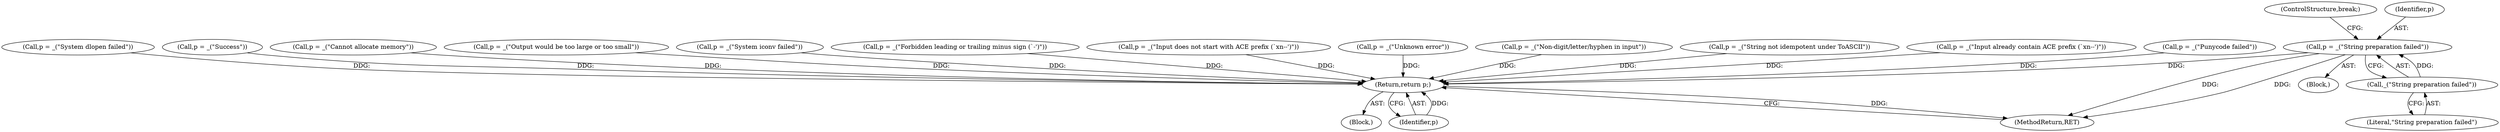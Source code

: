 digraph "0_savannah_2e97c2796581c27213962c77f5a8571a598f9a2e@pointer" {
"1000117" [label="(Call,p = _(\"String preparation failed\"))"];
"1000119" [label="(Call,_(\"String preparation failed\"))"];
"1000188" [label="(Return,return p;)"];
"1000121" [label="(ControlStructure,break;)"];
"1000188" [label="(Return,return p;)"];
"1000177" [label="(Call,p = _(\"System dlopen failed\"))"];
"1000117" [label="(Call,p = _(\"String preparation failed\"))"];
"1000109" [label="(Block,)"];
"1000111" [label="(Call,p = _(\"Success\"))"];
"1000171" [label="(Call,p = _(\"Cannot allocate memory\"))"];
"1000141" [label="(Call,p = _(\"Output would be too large or too small\"))"];
"1000165" [label="(Call,p = _(\"System iconv failed\"))"];
"1000189" [label="(Identifier,p)"];
"1000120" [label="(Literal,\"String preparation failed\")"];
"1000190" [label="(MethodReturn,RET)"];
"1000119" [label="(Call,_(\"String preparation failed\"))"];
"1000118" [label="(Identifier,p)"];
"1000135" [label="(Call,p = _(\"Forbidden leading or trailing minus sign (`-')\"))"];
"1000147" [label="(Call,p = _(\"Input does not start with ACE prefix (`xn--')\"))"];
"1000183" [label="(Call,p = _(\"Unknown error\"))"];
"1000129" [label="(Call,p = _(\"Non-digit/letter/hyphen in input\"))"];
"1000153" [label="(Call,p = _(\"String not idempotent under ToASCII\"))"];
"1000159" [label="(Call,p = _(\"Input already contain ACE prefix (`xn--')\"))"];
"1000102" [label="(Block,)"];
"1000123" [label="(Call,p = _(\"Punycode failed\"))"];
"1000117" -> "1000109"  [label="AST: "];
"1000117" -> "1000119"  [label="CFG: "];
"1000118" -> "1000117"  [label="AST: "];
"1000119" -> "1000117"  [label="AST: "];
"1000121" -> "1000117"  [label="CFG: "];
"1000117" -> "1000190"  [label="DDG: "];
"1000117" -> "1000190"  [label="DDG: "];
"1000119" -> "1000117"  [label="DDG: "];
"1000117" -> "1000188"  [label="DDG: "];
"1000119" -> "1000120"  [label="CFG: "];
"1000120" -> "1000119"  [label="AST: "];
"1000188" -> "1000102"  [label="AST: "];
"1000188" -> "1000189"  [label="CFG: "];
"1000189" -> "1000188"  [label="AST: "];
"1000190" -> "1000188"  [label="CFG: "];
"1000188" -> "1000190"  [label="DDG: "];
"1000189" -> "1000188"  [label="DDG: "];
"1000177" -> "1000188"  [label="DDG: "];
"1000129" -> "1000188"  [label="DDG: "];
"1000159" -> "1000188"  [label="DDG: "];
"1000147" -> "1000188"  [label="DDG: "];
"1000111" -> "1000188"  [label="DDG: "];
"1000153" -> "1000188"  [label="DDG: "];
"1000135" -> "1000188"  [label="DDG: "];
"1000123" -> "1000188"  [label="DDG: "];
"1000171" -> "1000188"  [label="DDG: "];
"1000141" -> "1000188"  [label="DDG: "];
"1000165" -> "1000188"  [label="DDG: "];
"1000183" -> "1000188"  [label="DDG: "];
}
